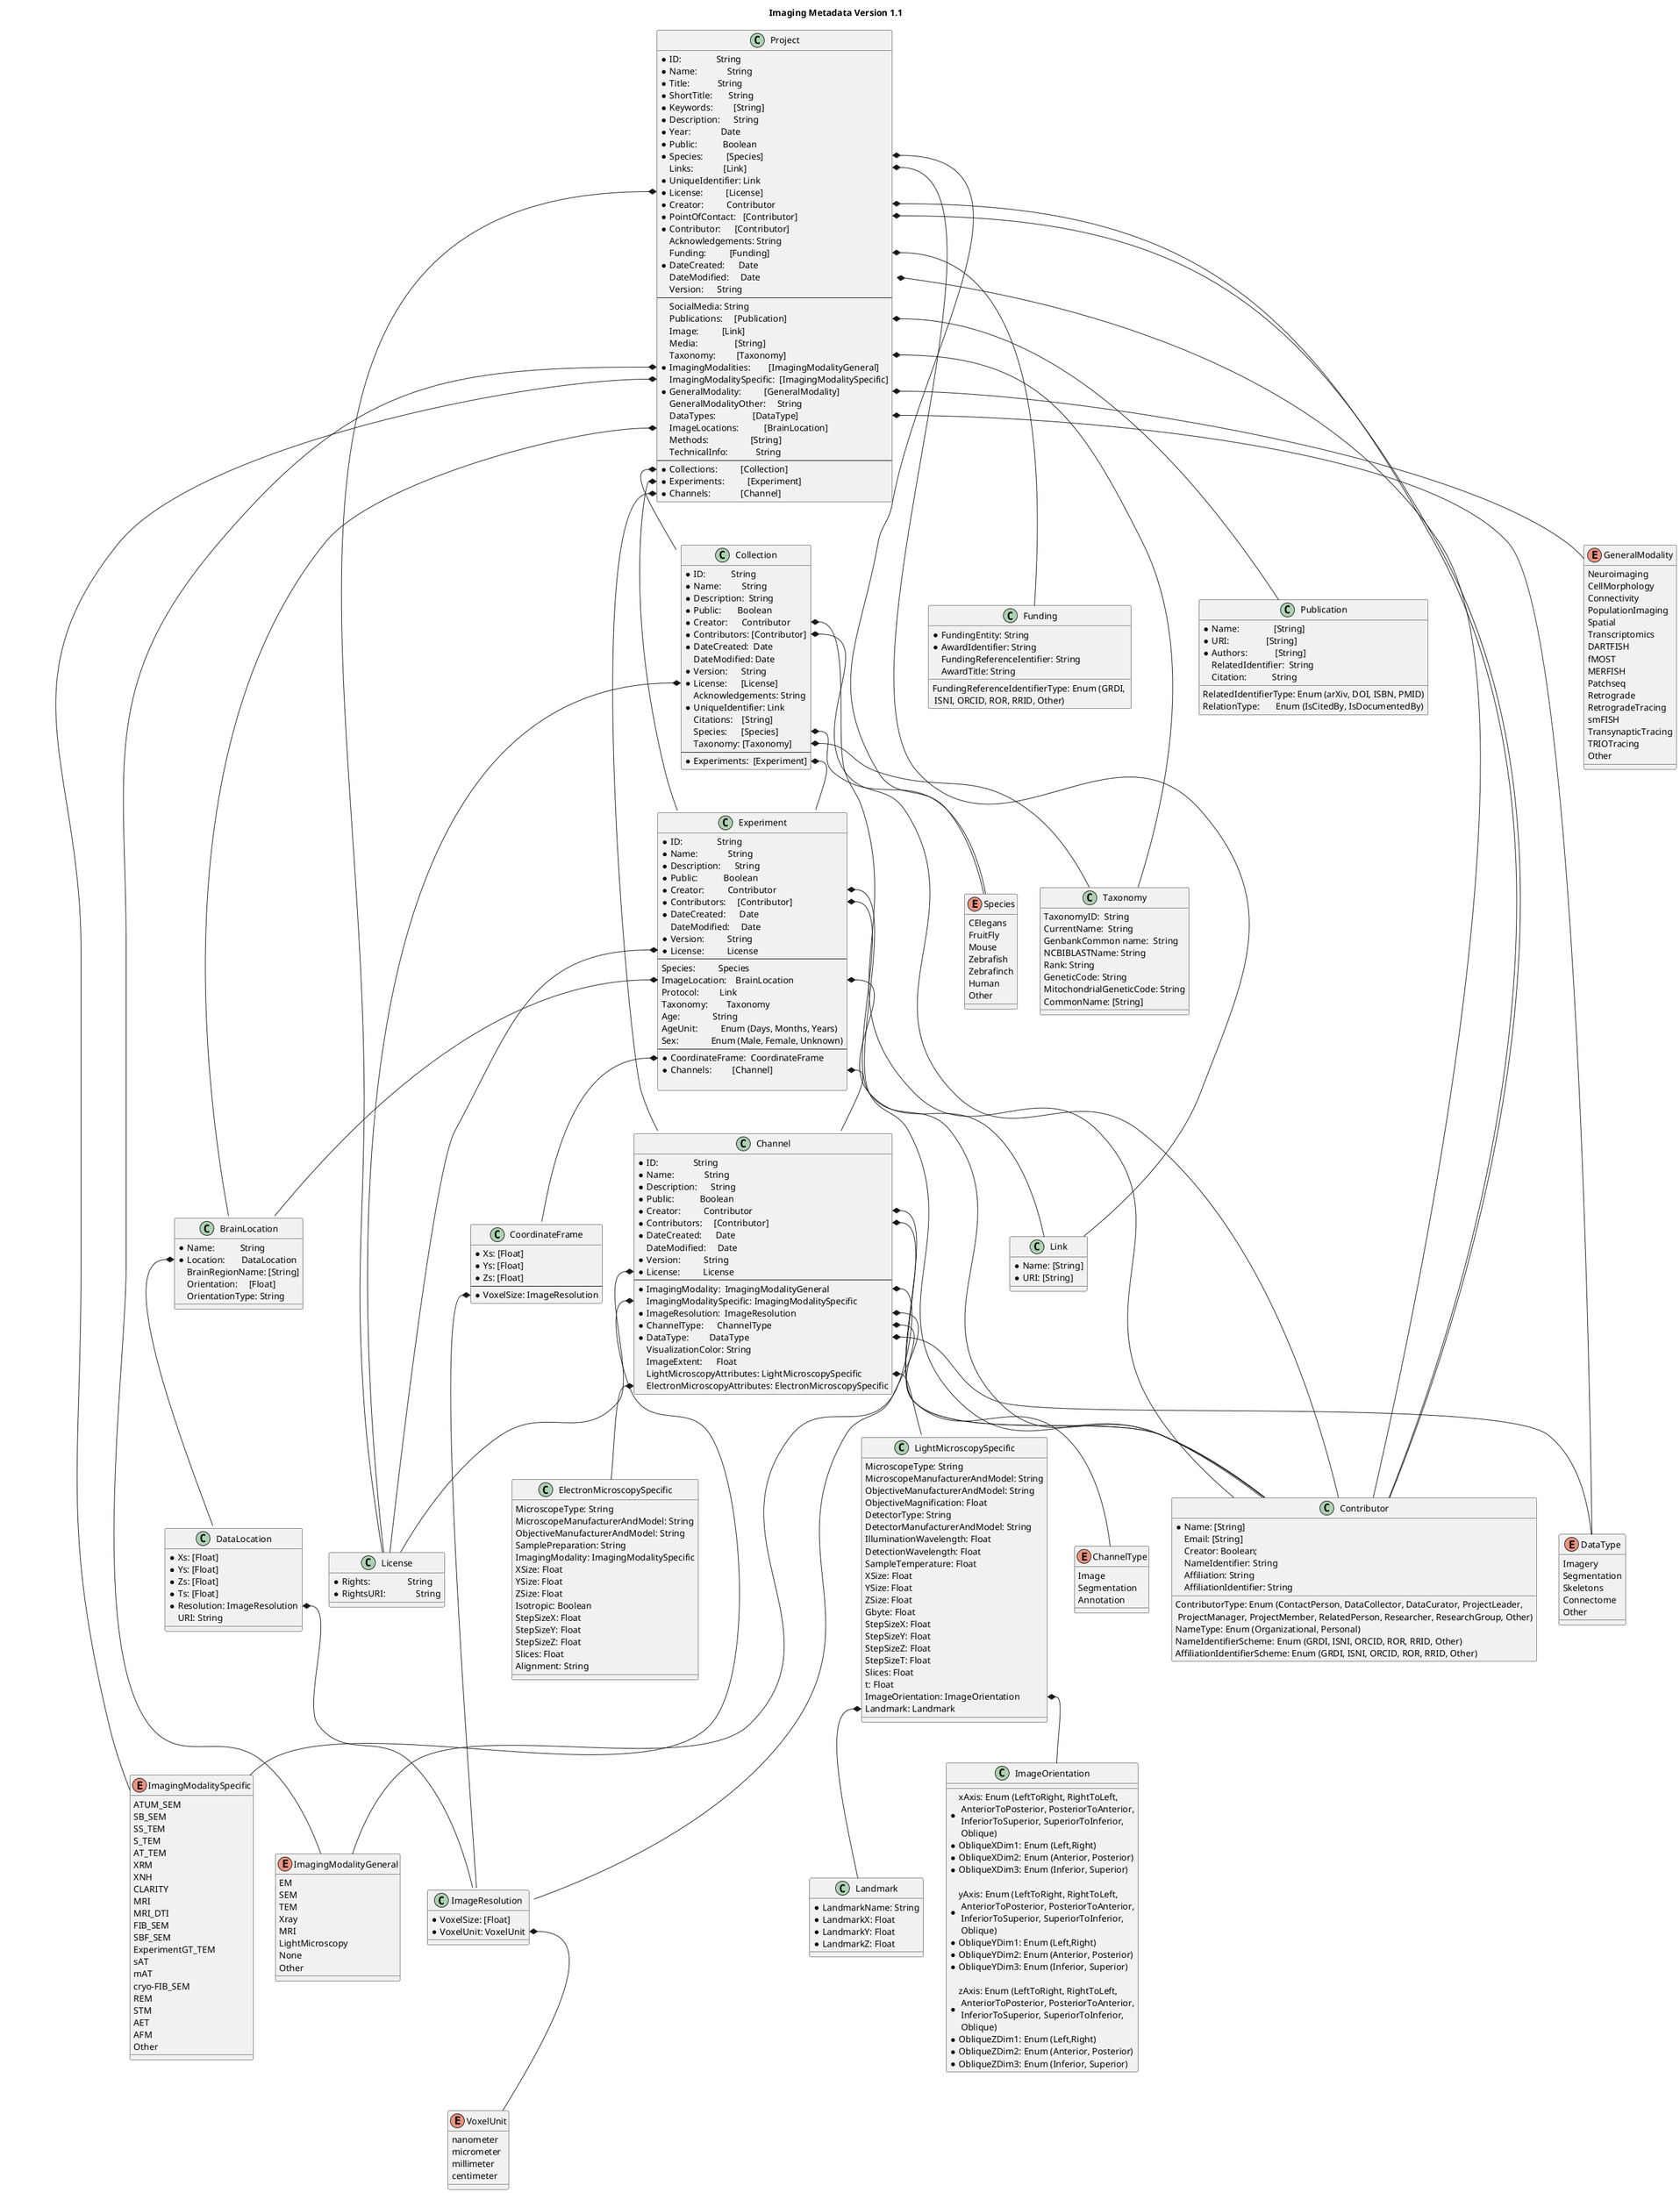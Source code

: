 @startuml Metadata
'   BENCHMARK Connectomics Metadata Standards v1.1
'   BENCHMARK Team, https://github.com/aplbrain/benchmark-metadata
title Imaging Metadata Version 1.1

'   -----------------------------
'   Layout directives
'   -----------------------------

'   Grouping
together {
    class Project
    class Collection
    class Experiment
    class Channel
}

together {
    class Channel
    class ImagingModalityGeneral
    class ImagingModalitySpecific
    class ImageResolution
}

'   Formatting for readability
'   Splitting into four pages
page 2x2
skinparam pageMargin 10
skinparam pageBorderColor black
skinparam pageBorderColor gray 



'   ------------------------------
'   Primary Classes
'   ------------------------------

'
'   Project
'
class Project {
  *ID:               String
  *Name:             String 
  *Title:            String
  *ShortTitle:       String
  *Keywords:         [String]
  *Description:      String
  *Year:             Date
  *Public:           Boolean
  *Species:          [Species]
  Links:             [Link]
  *UniqueIdentifier: Link
  *License:          [License]
  *Creator:          Contributor
  *PointOfContact:   [Contributor]
  *Contributor:      [Contributor]
  Acknowledgements: String
  Funding:          [Funding]
  *DateCreated:      Date
  DateModified:     Date
  Version:      String
  ' Communication and dissemination
  --
  SocialMedia: String
  Publications:     [Publication]
  Image:          [Link]
  Media:                [String]
  ' Experimental information
  Taxonomy:         [Taxonomy]
  *ImagingModalities:        [ImagingModalityGeneral]
  ImagingModalitySpecific:  [ImagingModalitySpecific]
  *GeneralModality:          [GeneralModality]
  GeneralModalityOther:     String
  DataTypes:                [DataType]
  ImageLocations:           [BrainLocation]
  Methods:                  [String]
  TechnicalInfo:            String
  ' Data
  --
  *Collections:          [Collection]
  *Experiments:          [Experiment]
  *Channels:             [Channel]
}

Project::ImageLocations         *-- BrainLocation
Project::Publications           *-- Publication
Project::Species                *-- Species
Project::Links                  *-- Link
Project::Creator                *-- Contributor
Project::PointOfContact         *-- Contributor
Project::Contributor            *-- Contributor
Project::License                *-- License
Project::Funding                *-- Funding
Project::ImagingModalities      *-- ImagingModalityGeneral
Project::ImagingModalitySpecific *-- ImagingModalitySpecific
Project::DataTypes              *-- DataType
Project::Collections            *-- Collection
Project::Experiments            *-- Experiment
Project::Channels               *-- Channel
Project::GeneralModality        *-- GeneralModality
Project::Taxonomy               *-- Taxonomy

'
'   Collection
'
class Collection {
  *ID:           String
  *Name:         String
  *Description:  String
  *Public:       Boolean
  *Creator:      Contributor
  *Contributors: [Contributor]
  *DateCreated:  Date
  DateModified: Date
  *Version:      String
  *License:      [License]
  Acknowledgements: String
  *UniqueIdentifier: Link
  Citations:    [String]
  Species:      [Species]
  ' TaxonomyTerm
  '     From NCBI Thesaurus. Prefer NCBI taxonomy before others.
  Taxonomy: [Taxonomy]
  --
  *Experiments:  [Experiment]
}

Collection::Creator    *-- Contributor
Collection::Contributors    *-- Contributor
Collection::License         *-- License
Collection::Species         *-- Species
Collection::Experiments     *-- Experiment
Collection::Taxonomy        *-- Taxonomy

'
'   Experiment
'
class Experiment {
  *ID:               String
  *Name:             String
  *Description:      String
  *Public:           Boolean
  *Creator:          Contributor
  *Contributors:     [Contributor]
  *DateCreated:      Date
  DateModified:     Date
  *Version:          String
  *License:          License
  --
  Species:          Species
  ImageLocation:    BrainLocation
  Protocol:         Link
  Taxonomy:        Taxonomy
  Age:              String
  AgeUnit:          Enum (Days, Months, Years)
  Sex:              Enum (Male, Female, Unknown)
  --
  *CoordinateFrame:  CoordinateFrame
  *Channels:         [Channel]
  
}

Experiment::Creator    *-- Contributor
Experiment::Contributors    *-- Contributor
Experiment::License         *-- License
Experiment::ImageLocation   *-- BrainLocation
Experiment::ImageLocation   *-- Link
Experiment::CoordinateFrame *-- CoordinateFrame
Experiment::Channels        *-- Channel

'
'   Channel
'
class Channel {
  *ID:               String
  *Name:             String
  *Description:      String
  *Public:           Boolean
  *Creator:          Contributor
  *Contributors:     [Contributor]
  *DateCreated:      Date
  DateModified:     Date
  *Version:          String         
  *License:          License
  --
  *ImagingModality:  ImagingModalityGeneral
  ImagingModalitySpecific: ImagingModalitySpecific
  *ImageResolution:  ImageResolution
  *ChannelType:      ChannelType
  *DataType:         DataType
  VisualizationColor: String
  ImageExtent:      Float
  ' LightMicroscopyAttributes
  '     Light Microscopy specific attributes derived from https://doi.org/10.1038/s41597-022-01562-5 (microscope, objective, detector, illuminator, etc)
  LightMicroscopyAttributes: LightMicroscopySpecific
  ' EMMicroscopyAttributes
  ElectronMicroscopyAttributes: ElectronMicroscopySpecific  
}

Channel::Creator                *-- Contributor
Channel::Contributors           *-- Contributor
Channel::License                *-- License
Channel::ImagingModalityGeneral *-- ImagingModalityGeneral
Channel::ImagingModalitySpecific *-- ImagingModalitySpecific
Channel::ImageResolution        *-- ImageResolution
Channel::ChannelType            *-- ChannelType
Channel::DataType               *-- DataType
Channel::LightMicroscopyAttributes *-- LightMicroscopySpecific
Channel::ElectronMicroscopyAttributes *-- ElectronMicroscopySpecific  

'   ------------------------------
'   Supporting classes
'   ------------------------------

'
'   BrainLocation
'   Orientation can contain a rotation matrix, euler angles, or quaternion
'
class BrainLocation {
    *Name:           String
    *Location:       DataLocation
    BrainRegionName: [String]
    Orientation:     [Float]
    OrientationType: String
}
BrainLocation::DataLocation *-- DataLocation

'
'   ImageOrientation. Preserved for light microscopy specific fields
'
class ImageOrientation {
    *xAxis: Enum (LeftToRight, RightToLeft,\n AnteriorToPosterior, PosteriorToAnterior,\n InferiorToSuperior, SuperiorToInferior, \n Oblique)
    *ObliqueXDim1: Enum (Left,Right)
    *ObliqueXDim2: Enum (Anterior, Posterior)
    *ObliqueXDim3: Enum (Inferior, Superior)

    *yAxis: Enum (LeftToRight, RightToLeft,\n AnteriorToPosterior, PosteriorToAnterior,\n InferiorToSuperior, SuperiorToInferior, \n Oblique)
    *ObliqueYDim1: Enum (Left,Right)
    *ObliqueYDim2: Enum (Anterior, Posterior)
    *ObliqueYDim3: Enum (Inferior, Superior)

    *zAxis: Enum (LeftToRight, RightToLeft,\n AnteriorToPosterior, PosteriorToAnterior,\n InferiorToSuperior, SuperiorToInferior, \n Oblique)
    *ObliqueZDim1: Enum (Left,Right)
    *ObliqueZDim2: Enum (Anterior, Posterior)
    *ObliqueZDim3: Enum (Inferior, Superior)
}

'
'   Landmark
'
class Landmark {
    *LandmarkName: String
    *LandmarkX: Float
    *LandmarkY: Float
    *LandmarkZ: Float
}

'
'   DataLocation
'
class DataLocation {
    *Xs: [Float]
    *Ys: [Float]
    *Zs: [Float]
    *Ts: [Float]
    *Resolution: ImageResolution
    URI: String
}

DataLocation::Resolution *-- ImageResolution

'
'   Publication
'
class Publication {
    *Name:               [String]
    *URI:                [String]
    *Authors:            [String]
    RelatedIdentifier:  String
    RelatedIdentifierType: Enum (arXiv, DOI, ISBN, PMID)
    RelationType:       Enum (IsCitedBy, IsDocumentedBy)
    Citation:           String
}

'
'   Link
'
class Link {
    *Name: [String]
    *URI: [String]
}

'
'   Funding
'
class Funding {
    *FundingEntity: String                   
    *AwardIdentifier: String                 
    FundingReferenceIentifier: String
    FundingReferenceIdentifierType: Enum (GRDI, \n ISNI, ORCID, ROR, RRID, Other)
    AwardTitle: String
}

'
'   Contributor
'
class Contributor {

  *Name: [String] 
  Email: [String] 
  Creator: Boolean;
  ContributorType: Enum (ContactPerson, DataCollector, DataCurator, ProjectLeader,\n ProjectManager, ProjectMember, RelatedPerson, Researcher, ResearchGroup, Other)
  NameType: Enum (Organizational, Personal)
  NameIdentifier: String
  NameIdentifierScheme: Enum (GRDI, ISNI, ORCID, ROR, RRID, Other)
  Affiliation: String
  AffiliationIdentifier: String
  AffiliationIdentifierScheme: Enum (GRDI, ISNI, ORCID, ROR, RRID, Other)
}

'
'   Taxonomy
'
class Taxonomy {
  TaxonomyID:  String
  CurrentName:  String
  GenbankCommon name:  String
  NCBIBLASTName: String
  Rank: String
  GeneticCode: String
  MitochondrialGeneticCode: String
  CommonName: [String]
}

'
'   License
'
class License {
    *Rights:                String                                 
    *RightsURI:             String          
}

'
'   Species
'
enum Species {
  CElegans
  FruitFly
  Mouse
  Zebrafish
  Zebrafinch
  Human
  Other
}

'
'   DataType
'
enum DataType {
  Imagery
  Segmentation
  Skeletons
  Connectome
  Other
}

'
'   ChannelType
'
enum ChannelType {
  Image
  Segmentation
  Annotation
}


'
'   LightMicroscopySpecific
'
class LightMicroscopySpecific {
    MicroscopeType: String
    MicroscopeManufacturerAndModel: String
    ObjectiveManufacturerAndModel: String
    ObjectiveMagnification: Float
    DetectorType: String
    DetectorManufacturerAndModel: String
    IlluminationWavelength: Float
    DetectionWavelength: Float
    SampleTemperature: Float
    XSize: Float
    YSize: Float
    ZSize: Float
    Gbyte: Float
    StepSizeX: Float
    StepSizeY: Float
    StepSizeZ: Float
    StepSizeT: Float
    Slices: Float                    
    t: Float
    ImageOrientation: ImageOrientation
    Landmark: Landmark
}


LightMicroscopySpecific::ImageOrientation *-- ImageOrientation
LightMicroscopySpecific::Landmark *-- Landmark

'
'   LightMicroscopySpecific
'
class ElectronMicroscopySpecific {
    MicroscopeType: String
    MicroscopeManufacturerAndModel: String
    ObjectiveManufacturerAndModel: String
    SamplePreparation: String
    ImagingModality: ImagingModalitySpecific
    XSize: Float
    YSize: Float
    ZSize: Float
    Isotropic: Boolean
    StepSizeX: Float
    StepSizeY: Float
    StepSizeZ: Float
    Slices: Float  
    Alignment: String                 
}

'
'   GeneralModality
'
enum GeneralModality {
    Neuroimaging
    CellMorphology
    Connectivity
    PopulationImaging
    Spatial
    Transcriptomics
    DARTFISH
    fMOST
    MERFISH
    Patchseq
    Retrograde
    RetrogradeTracing
    smFISH
    TransynapticTracing
    TRIOTracing
    Other
}

'
'   ImagingModalityGeneral
'
enum ImagingModalityGeneral {
  EM
  SEM
  TEM
  Xray
  MRI
  LightMicroscopy
  None
  Other
}

'
'   ImagingModalitySpecific

enum ImagingModalitySpecific {
  ATUM_SEM
  SB_SEM
  SS_TEM
  S_TEM
  AT_TEM
  XRM
  XNH
  CLARITY
  MRI
  MRI_DTI
  FIB_SEM
  SBF_SEM
  ExperimentGT_TEM
  sAT 
  mAT 
  cryo-FIB_SEM
  REM
  STM
  AET
  AFM
  Other
}

'
'   CoordinateFrame
'
class CoordinateFrame {
  *Xs: [Float]
  *Ys: [Float]
  *Zs: [Float]
  --
  *VoxelSize: ImageResolution
}

CoordinateFrame::ImageResolution *-- ImageResolution

'
'   ImageResolution
'
class ImageResolution {
  *VoxelSize: [Float]
  *VoxelUnit: VoxelUnit
}

ImageResolution::VoxelUnit *-- VoxelUnit

'
'   VoxelUnit
'
enum VoxelUnit {
  nanometer
  micrometer
  millimeter
  centimeter
}

@enduml
